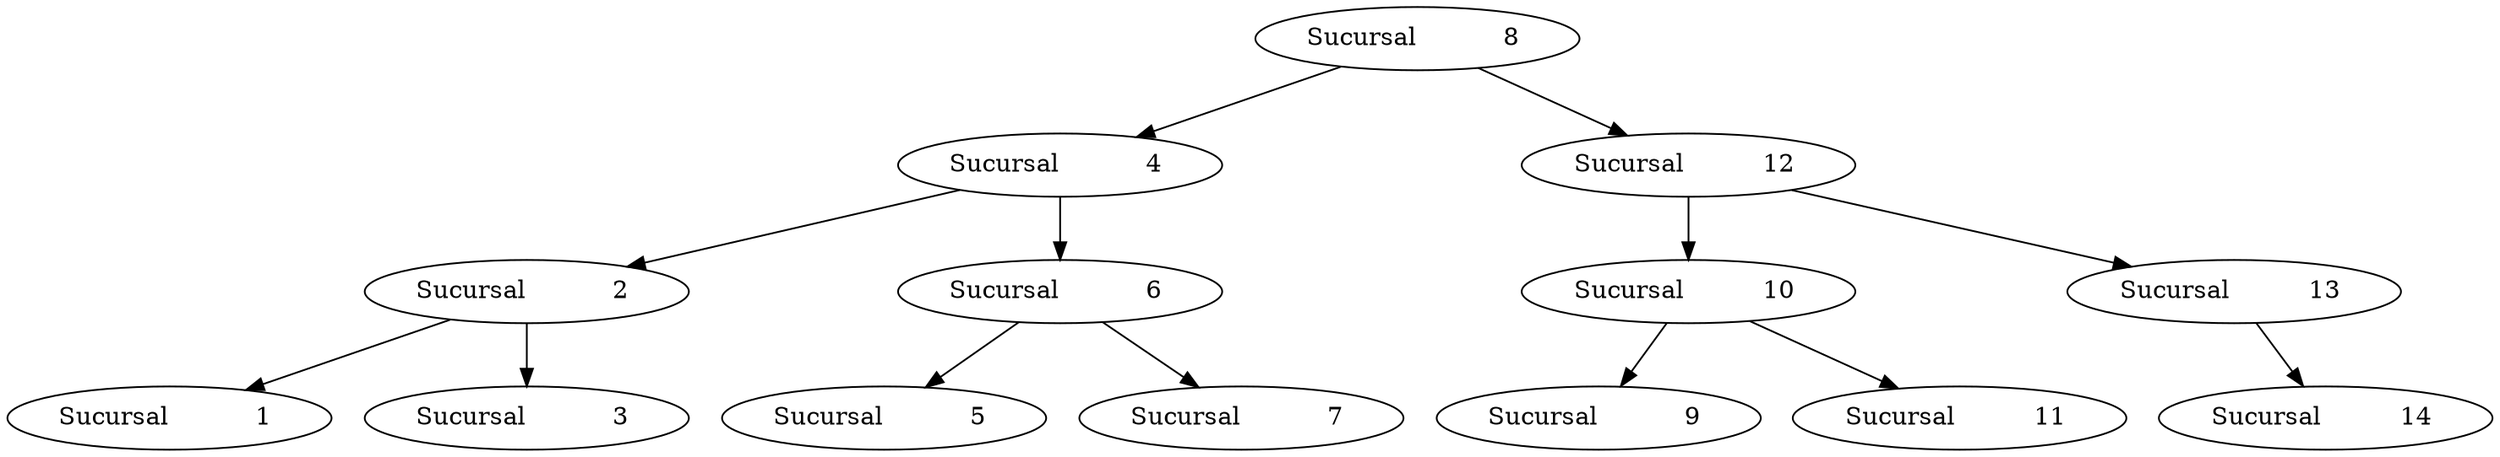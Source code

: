  digraph G {
 "Nodof911cb99-8f2b-4548-4160-1f14ffdd2ff4"[label= "Sucursal           8 "]
 "Nodof911cb99-8f2b-4548-4160-1f14ffdd2ff4"->"Nodof1eccf57-8925-4a2f-6fe3-bbccf0e7afc3"
 "Nodof911cb99-8f2b-4548-4160-1f14ffdd2ff4"->"Nodo690e8cd8-44c4-4ddf-5e6d-73957eadb910"
 "Nodof1eccf57-8925-4a2f-6fe3-bbccf0e7afc3"[label= "Sucursal           4 "]
 "Nodof1eccf57-8925-4a2f-6fe3-bbccf0e7afc3"->"Nodo7b618c19-3c16-4018-7ca5-2755f4ff477d"
 "Nodof1eccf57-8925-4a2f-6fe3-bbccf0e7afc3"->"Nodof7a92b0a-ef59-4f40-5713-ded8deefca5d"
 "Nodo7b618c19-3c16-4018-7ca5-2755f4ff477d"[label= "Sucursal           2 "]
 "Nodo7b618c19-3c16-4018-7ca5-2755f4ff477d"->"Nodo1d3dbcb7-c849-4637-6762-b66ae1edcd71"
 "Nodo7b618c19-3c16-4018-7ca5-2755f4ff477d"->"Nodo902c1afc-c711-4d60-6c0c-2ebb8f7f3d9d"
 "Nodo1d3dbcb7-c849-4637-6762-b66ae1edcd71"[label= "Sucursal           1 "]
 "Nodo902c1afc-c711-4d60-6c0c-2ebb8f7f3d9d"[label= "Sucursal           3 "]
 "Nodof7a92b0a-ef59-4f40-5713-ded8deefca5d"[label= "Sucursal           6 "]
 "Nodof7a92b0a-ef59-4f40-5713-ded8deefca5d"->"Nodofd684cee-8174-40b0-5c5e-65d5ebdf4c22"
 "Nodof7a92b0a-ef59-4f40-5713-ded8deefca5d"->"Nodofdac97d0-bd26-465f-6ba8-60a3ffdf7550"
 "Nodofd684cee-8174-40b0-5c5e-65d5ebdf4c22"[label= "Sucursal           5 "]
 "Nodofdac97d0-bd26-465f-6ba8-60a3ffdf7550"[label= "Sucursal           7 "]
 "Nodo690e8cd8-44c4-4ddf-5e6d-73957eadb910"[label= "Sucursal          12 "]
 "Nodo690e8cd8-44c4-4ddf-5e6d-73957eadb910"->"Nododb6c45db-880e-413a-79dc-7f507e9c89b1"
 "Nodo690e8cd8-44c4-4ddf-5e6d-73957eadb910"->"Nodoabe1a80d-1dbc-4f1c-7950-8ce9f75d78db"
 "Nododb6c45db-880e-413a-79dc-7f507e9c89b1"[label= "Sucursal          10 "]
 "Nododb6c45db-880e-413a-79dc-7f507e9c89b1"->"Nodof95bee4e-1f73-470d-714c-d2bee5be41c0"
 "Nododb6c45db-880e-413a-79dc-7f507e9c89b1"->"Nodoe46fbff1-538c-4690-46b3-2e7b5fc990f5"
 "Nodof95bee4e-1f73-470d-714c-d2bee5be41c0"[label= "Sucursal           9 "]
 "Nodoe46fbff1-538c-4690-46b3-2e7b5fc990f5"[label= "Sucursal          11 "]
 "Nodoabe1a80d-1dbc-4f1c-7950-8ce9f75d78db"[label= "Sucursal          13 "]
 "Nodoabe1a80d-1dbc-4f1c-7950-8ce9f75d78db"->"Nodod0bc3ff3-2c79-4d28-63ab-16adabe7eea3"
 "Nodod0bc3ff3-2c79-4d28-63ab-16adabe7eea3"[label= "Sucursal          14 "]
 }
